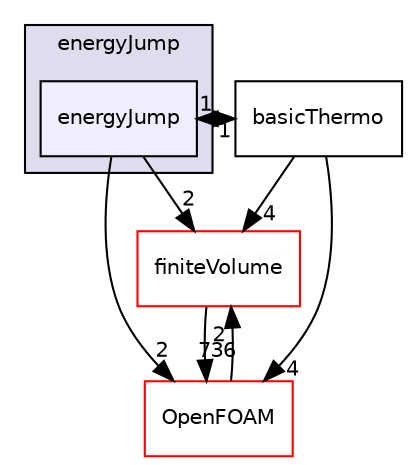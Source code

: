 digraph "src/thermophysicalModels/basic/derivedFvPatchFields/energyJump/energyJump" {
  bgcolor=transparent;
  compound=true
  node [ fontsize="10", fontname="Helvetica"];
  edge [ labelfontsize="10", labelfontname="Helvetica"];
  subgraph clusterdir_6e9c1db78ba67d023ffd9861716d474a {
    graph [ bgcolor="#ddddee", pencolor="black", label="energyJump" fontname="Helvetica", fontsize="10", URL="dir_6e9c1db78ba67d023ffd9861716d474a.html"]
  dir_41d50d9810d8e484ff8f00c4bde03571 [shape=box, label="energyJump", style="filled", fillcolor="#eeeeff", pencolor="black", URL="dir_41d50d9810d8e484ff8f00c4bde03571.html"];
  }
  dir_9bd15774b555cf7259a6fa18f99fe99b [shape=box label="finiteVolume" color="red" URL="dir_9bd15774b555cf7259a6fa18f99fe99b.html"];
  dir_c5473ff19b20e6ec4dfe5c310b3778a8 [shape=box label="OpenFOAM" color="red" URL="dir_c5473ff19b20e6ec4dfe5c310b3778a8.html"];
  dir_ba216299fdd5e0812ff0312bad2cf033 [shape=box label="basicThermo" URL="dir_ba216299fdd5e0812ff0312bad2cf033.html"];
  dir_9bd15774b555cf7259a6fa18f99fe99b->dir_c5473ff19b20e6ec4dfe5c310b3778a8 [headlabel="736", labeldistance=1.5 headhref="dir_000894_001888.html"];
  dir_41d50d9810d8e484ff8f00c4bde03571->dir_9bd15774b555cf7259a6fa18f99fe99b [headlabel="2", labeldistance=1.5 headhref="dir_002716_000894.html"];
  dir_41d50d9810d8e484ff8f00c4bde03571->dir_c5473ff19b20e6ec4dfe5c310b3778a8 [headlabel="2", labeldistance=1.5 headhref="dir_002716_001888.html"];
  dir_41d50d9810d8e484ff8f00c4bde03571->dir_ba216299fdd5e0812ff0312bad2cf033 [headlabel="1", labeldistance=1.5 headhref="dir_002716_002712.html"];
  dir_c5473ff19b20e6ec4dfe5c310b3778a8->dir_9bd15774b555cf7259a6fa18f99fe99b [headlabel="2", labeldistance=1.5 headhref="dir_001888_000894.html"];
  dir_ba216299fdd5e0812ff0312bad2cf033->dir_9bd15774b555cf7259a6fa18f99fe99b [headlabel="4", labeldistance=1.5 headhref="dir_002712_000894.html"];
  dir_ba216299fdd5e0812ff0312bad2cf033->dir_41d50d9810d8e484ff8f00c4bde03571 [headlabel="1", labeldistance=1.5 headhref="dir_002712_002716.html"];
  dir_ba216299fdd5e0812ff0312bad2cf033->dir_c5473ff19b20e6ec4dfe5c310b3778a8 [headlabel="4", labeldistance=1.5 headhref="dir_002712_001888.html"];
}
